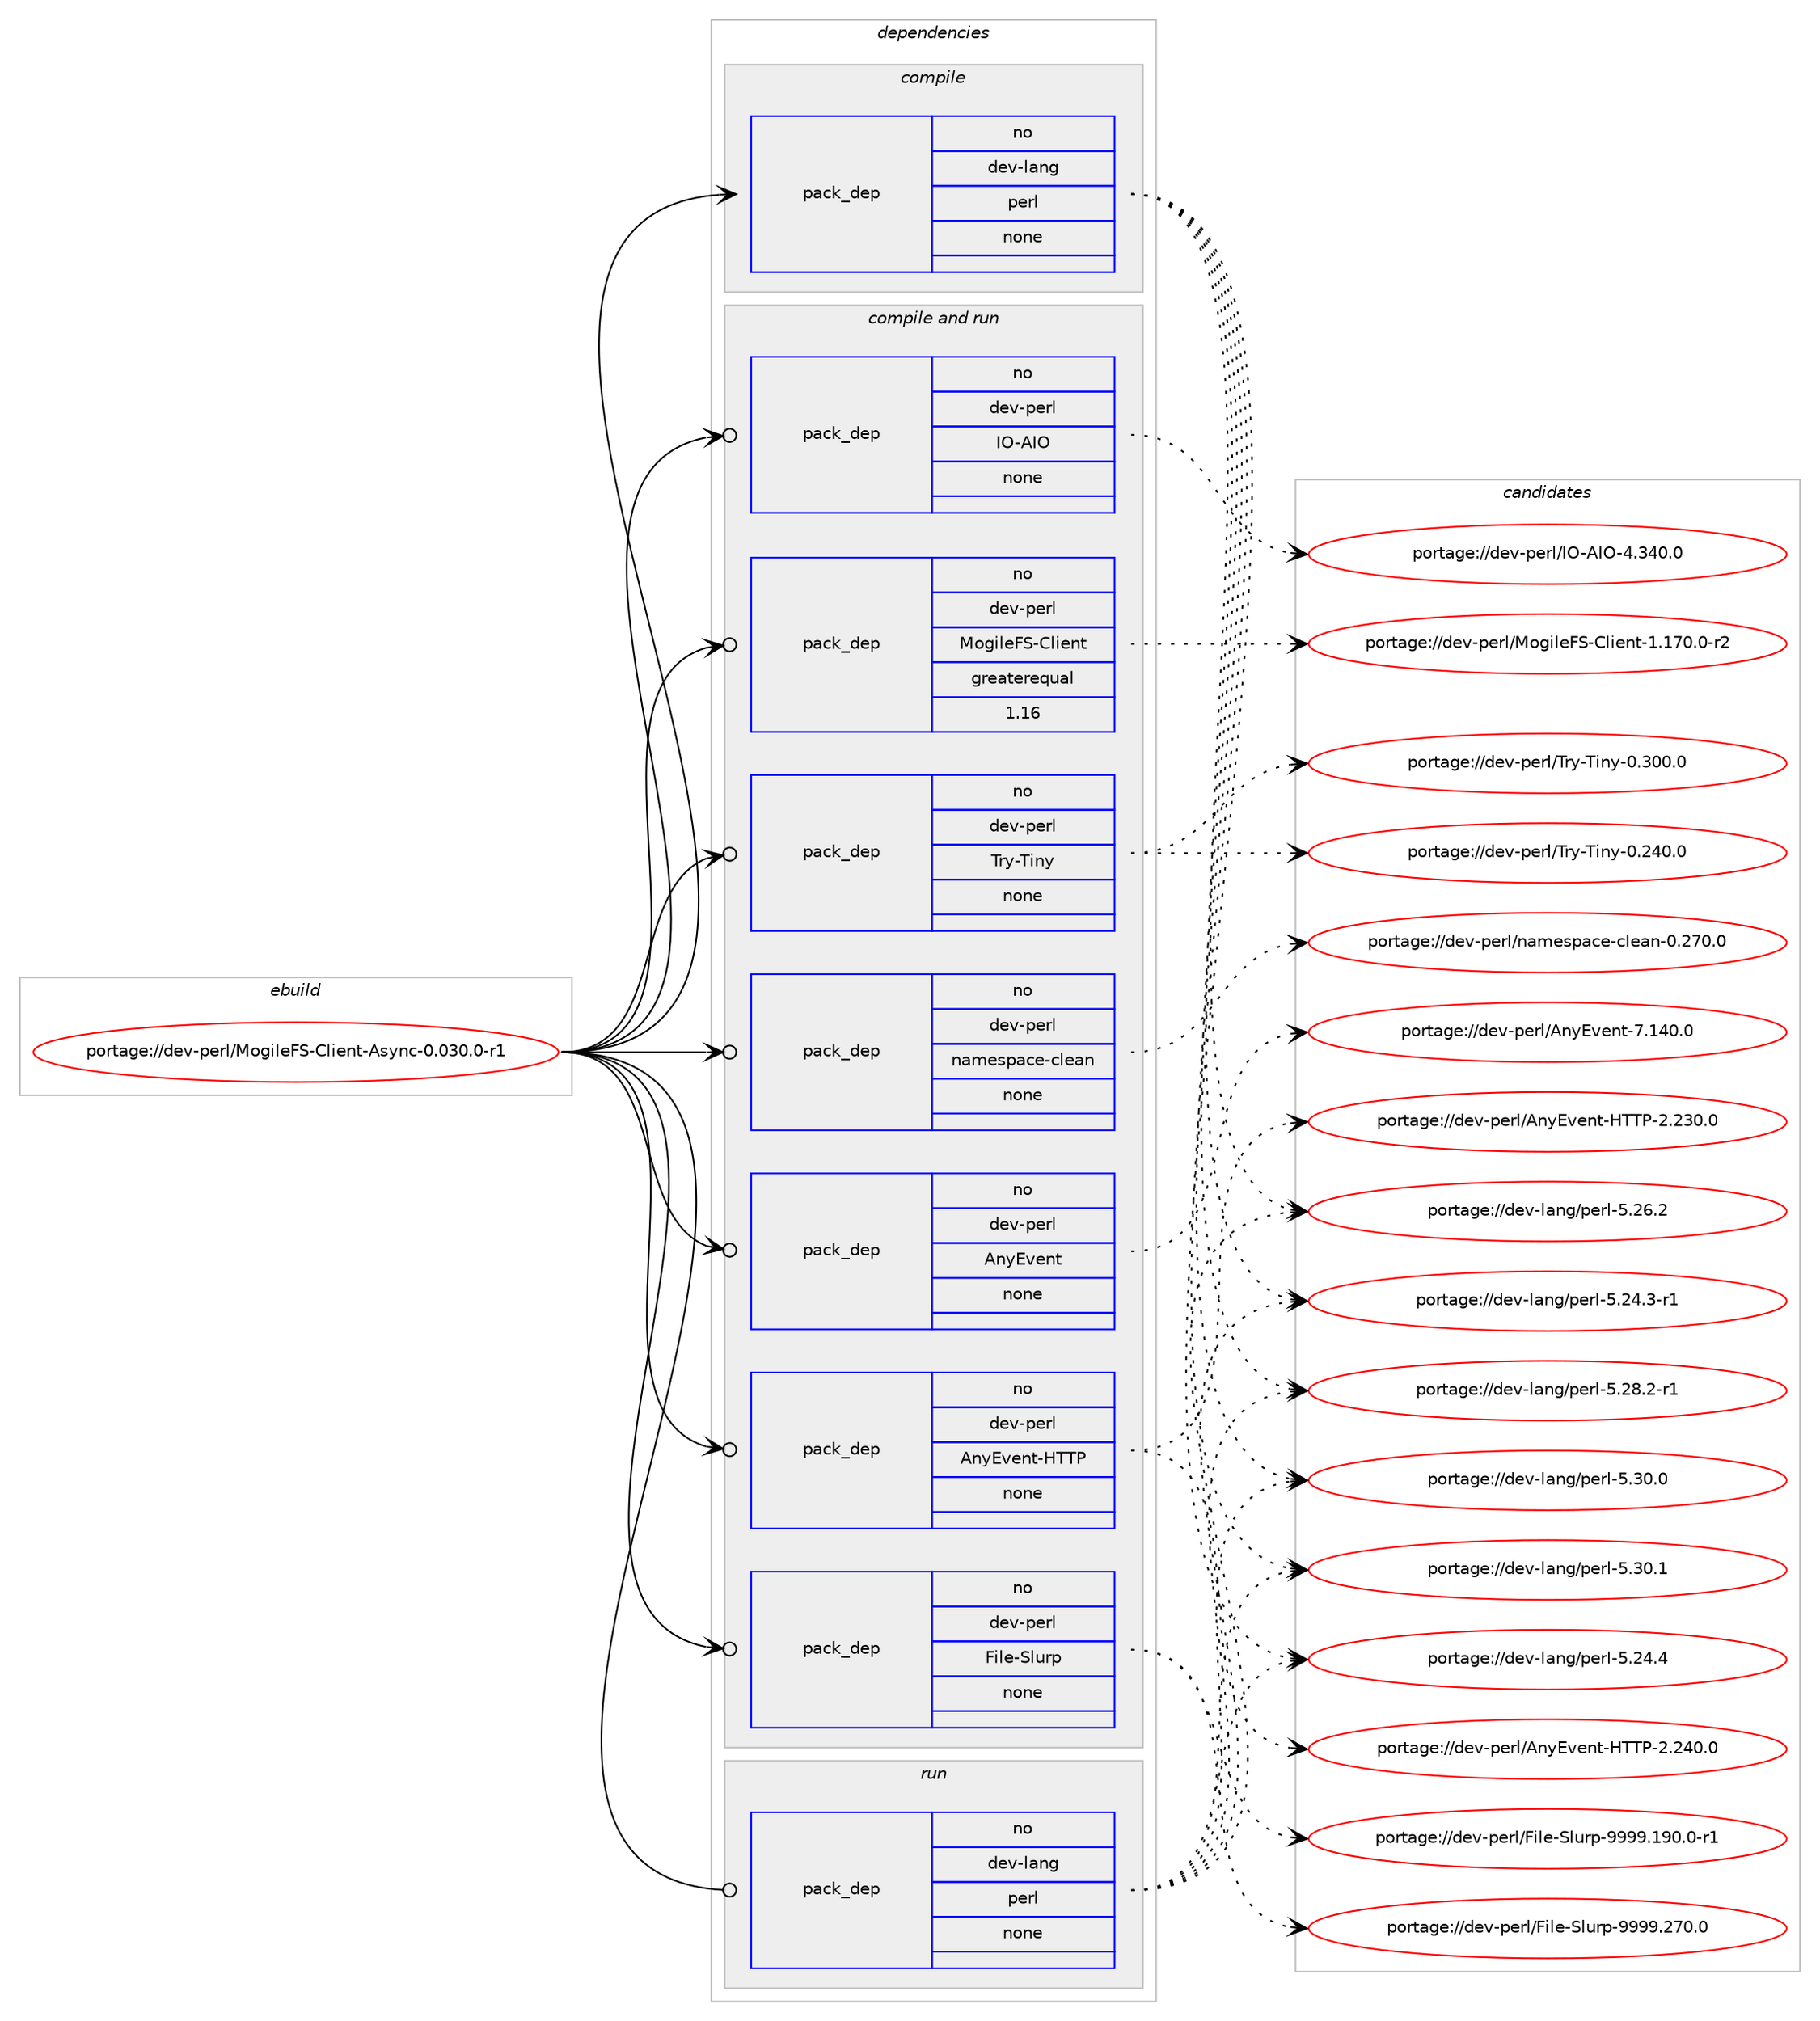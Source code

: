 digraph prolog {

# *************
# Graph options
# *************

newrank=true;
concentrate=true;
compound=true;
graph [rankdir=LR,fontname=Helvetica,fontsize=10,ranksep=1.5];#, ranksep=2.5, nodesep=0.2];
edge  [arrowhead=vee];
node  [fontname=Helvetica,fontsize=10];

# **********
# The ebuild
# **********

subgraph cluster_leftcol {
color=gray;
rank=same;
label=<<i>ebuild</i>>;
id [label="portage://dev-perl/MogileFS-Client-Async-0.030.0-r1", color=red, width=4, href="../dev-perl/MogileFS-Client-Async-0.030.0-r1.svg"];
}

# ****************
# The dependencies
# ****************

subgraph cluster_midcol {
color=gray;
label=<<i>dependencies</i>>;
subgraph cluster_compile {
fillcolor="#eeeeee";
style=filled;
label=<<i>compile</i>>;
subgraph pack89905 {
dependency116359 [label=<<TABLE BORDER="0" CELLBORDER="1" CELLSPACING="0" CELLPADDING="4" WIDTH="220"><TR><TD ROWSPAN="6" CELLPADDING="30">pack_dep</TD></TR><TR><TD WIDTH="110">no</TD></TR><TR><TD>dev-lang</TD></TR><TR><TD>perl</TD></TR><TR><TD>none</TD></TR><TR><TD></TD></TR></TABLE>>, shape=none, color=blue];
}
id:e -> dependency116359:w [weight=20,style="solid",arrowhead="vee"];
}
subgraph cluster_compileandrun {
fillcolor="#eeeeee";
style=filled;
label=<<i>compile and run</i>>;
subgraph pack89906 {
dependency116360 [label=<<TABLE BORDER="0" CELLBORDER="1" CELLSPACING="0" CELLPADDING="4" WIDTH="220"><TR><TD ROWSPAN="6" CELLPADDING="30">pack_dep</TD></TR><TR><TD WIDTH="110">no</TD></TR><TR><TD>dev-perl</TD></TR><TR><TD>AnyEvent</TD></TR><TR><TD>none</TD></TR><TR><TD></TD></TR></TABLE>>, shape=none, color=blue];
}
id:e -> dependency116360:w [weight=20,style="solid",arrowhead="odotvee"];
subgraph pack89907 {
dependency116361 [label=<<TABLE BORDER="0" CELLBORDER="1" CELLSPACING="0" CELLPADDING="4" WIDTH="220"><TR><TD ROWSPAN="6" CELLPADDING="30">pack_dep</TD></TR><TR><TD WIDTH="110">no</TD></TR><TR><TD>dev-perl</TD></TR><TR><TD>AnyEvent-HTTP</TD></TR><TR><TD>none</TD></TR><TR><TD></TD></TR></TABLE>>, shape=none, color=blue];
}
id:e -> dependency116361:w [weight=20,style="solid",arrowhead="odotvee"];
subgraph pack89908 {
dependency116362 [label=<<TABLE BORDER="0" CELLBORDER="1" CELLSPACING="0" CELLPADDING="4" WIDTH="220"><TR><TD ROWSPAN="6" CELLPADDING="30">pack_dep</TD></TR><TR><TD WIDTH="110">no</TD></TR><TR><TD>dev-perl</TD></TR><TR><TD>File-Slurp</TD></TR><TR><TD>none</TD></TR><TR><TD></TD></TR></TABLE>>, shape=none, color=blue];
}
id:e -> dependency116362:w [weight=20,style="solid",arrowhead="odotvee"];
subgraph pack89909 {
dependency116363 [label=<<TABLE BORDER="0" CELLBORDER="1" CELLSPACING="0" CELLPADDING="4" WIDTH="220"><TR><TD ROWSPAN="6" CELLPADDING="30">pack_dep</TD></TR><TR><TD WIDTH="110">no</TD></TR><TR><TD>dev-perl</TD></TR><TR><TD>IO-AIO</TD></TR><TR><TD>none</TD></TR><TR><TD></TD></TR></TABLE>>, shape=none, color=blue];
}
id:e -> dependency116363:w [weight=20,style="solid",arrowhead="odotvee"];
subgraph pack89910 {
dependency116364 [label=<<TABLE BORDER="0" CELLBORDER="1" CELLSPACING="0" CELLPADDING="4" WIDTH="220"><TR><TD ROWSPAN="6" CELLPADDING="30">pack_dep</TD></TR><TR><TD WIDTH="110">no</TD></TR><TR><TD>dev-perl</TD></TR><TR><TD>MogileFS-Client</TD></TR><TR><TD>greaterequal</TD></TR><TR><TD>1.16</TD></TR></TABLE>>, shape=none, color=blue];
}
id:e -> dependency116364:w [weight=20,style="solid",arrowhead="odotvee"];
subgraph pack89911 {
dependency116365 [label=<<TABLE BORDER="0" CELLBORDER="1" CELLSPACING="0" CELLPADDING="4" WIDTH="220"><TR><TD ROWSPAN="6" CELLPADDING="30">pack_dep</TD></TR><TR><TD WIDTH="110">no</TD></TR><TR><TD>dev-perl</TD></TR><TR><TD>Try-Tiny</TD></TR><TR><TD>none</TD></TR><TR><TD></TD></TR></TABLE>>, shape=none, color=blue];
}
id:e -> dependency116365:w [weight=20,style="solid",arrowhead="odotvee"];
subgraph pack89912 {
dependency116366 [label=<<TABLE BORDER="0" CELLBORDER="1" CELLSPACING="0" CELLPADDING="4" WIDTH="220"><TR><TD ROWSPAN="6" CELLPADDING="30">pack_dep</TD></TR><TR><TD WIDTH="110">no</TD></TR><TR><TD>dev-perl</TD></TR><TR><TD>namespace-clean</TD></TR><TR><TD>none</TD></TR><TR><TD></TD></TR></TABLE>>, shape=none, color=blue];
}
id:e -> dependency116366:w [weight=20,style="solid",arrowhead="odotvee"];
}
subgraph cluster_run {
fillcolor="#eeeeee";
style=filled;
label=<<i>run</i>>;
subgraph pack89913 {
dependency116367 [label=<<TABLE BORDER="0" CELLBORDER="1" CELLSPACING="0" CELLPADDING="4" WIDTH="220"><TR><TD ROWSPAN="6" CELLPADDING="30">pack_dep</TD></TR><TR><TD WIDTH="110">no</TD></TR><TR><TD>dev-lang</TD></TR><TR><TD>perl</TD></TR><TR><TD>none</TD></TR><TR><TD></TD></TR></TABLE>>, shape=none, color=blue];
}
id:e -> dependency116367:w [weight=20,style="solid",arrowhead="odot"];
}
}

# **************
# The candidates
# **************

subgraph cluster_choices {
rank=same;
color=gray;
label=<<i>candidates</i>>;

subgraph choice89905 {
color=black;
nodesep=1;
choiceportage100101118451089711010347112101114108455346505246514511449 [label="portage://dev-lang/perl-5.24.3-r1", color=red, width=4,href="../dev-lang/perl-5.24.3-r1.svg"];
choiceportage10010111845108971101034711210111410845534650524652 [label="portage://dev-lang/perl-5.24.4", color=red, width=4,href="../dev-lang/perl-5.24.4.svg"];
choiceportage10010111845108971101034711210111410845534650544650 [label="portage://dev-lang/perl-5.26.2", color=red, width=4,href="../dev-lang/perl-5.26.2.svg"];
choiceportage100101118451089711010347112101114108455346505646504511449 [label="portage://dev-lang/perl-5.28.2-r1", color=red, width=4,href="../dev-lang/perl-5.28.2-r1.svg"];
choiceportage10010111845108971101034711210111410845534651484648 [label="portage://dev-lang/perl-5.30.0", color=red, width=4,href="../dev-lang/perl-5.30.0.svg"];
choiceportage10010111845108971101034711210111410845534651484649 [label="portage://dev-lang/perl-5.30.1", color=red, width=4,href="../dev-lang/perl-5.30.1.svg"];
dependency116359:e -> choiceportage100101118451089711010347112101114108455346505246514511449:w [style=dotted,weight="100"];
dependency116359:e -> choiceportage10010111845108971101034711210111410845534650524652:w [style=dotted,weight="100"];
dependency116359:e -> choiceportage10010111845108971101034711210111410845534650544650:w [style=dotted,weight="100"];
dependency116359:e -> choiceportage100101118451089711010347112101114108455346505646504511449:w [style=dotted,weight="100"];
dependency116359:e -> choiceportage10010111845108971101034711210111410845534651484648:w [style=dotted,weight="100"];
dependency116359:e -> choiceportage10010111845108971101034711210111410845534651484649:w [style=dotted,weight="100"];
}
subgraph choice89906 {
color=black;
nodesep=1;
choiceportage100101118451121011141084765110121691181011101164555464952484648 [label="portage://dev-perl/AnyEvent-7.140.0", color=red, width=4,href="../dev-perl/AnyEvent-7.140.0.svg"];
dependency116360:e -> choiceportage100101118451121011141084765110121691181011101164555464952484648:w [style=dotted,weight="100"];
}
subgraph choice89907 {
color=black;
nodesep=1;
choiceportage1001011184511210111410847651101216911810111011645728484804550465051484648 [label="portage://dev-perl/AnyEvent-HTTP-2.230.0", color=red, width=4,href="../dev-perl/AnyEvent-HTTP-2.230.0.svg"];
choiceportage1001011184511210111410847651101216911810111011645728484804550465052484648 [label="portage://dev-perl/AnyEvent-HTTP-2.240.0", color=red, width=4,href="../dev-perl/AnyEvent-HTTP-2.240.0.svg"];
dependency116361:e -> choiceportage1001011184511210111410847651101216911810111011645728484804550465051484648:w [style=dotted,weight="100"];
dependency116361:e -> choiceportage1001011184511210111410847651101216911810111011645728484804550465052484648:w [style=dotted,weight="100"];
}
subgraph choice89908 {
color=black;
nodesep=1;
choiceportage100101118451121011141084770105108101458310811711411245575757574649574846484511449 [label="portage://dev-perl/File-Slurp-9999.190.0-r1", color=red, width=4,href="../dev-perl/File-Slurp-9999.190.0-r1.svg"];
choiceportage10010111845112101114108477010510810145831081171141124557575757465055484648 [label="portage://dev-perl/File-Slurp-9999.270.0", color=red, width=4,href="../dev-perl/File-Slurp-9999.270.0.svg"];
dependency116362:e -> choiceportage100101118451121011141084770105108101458310811711411245575757574649574846484511449:w [style=dotted,weight="100"];
dependency116362:e -> choiceportage10010111845112101114108477010510810145831081171141124557575757465055484648:w [style=dotted,weight="100"];
}
subgraph choice89909 {
color=black;
nodesep=1;
choiceportage10010111845112101114108477379456573794552465152484648 [label="portage://dev-perl/IO-AIO-4.340.0", color=red, width=4,href="../dev-perl/IO-AIO-4.340.0.svg"];
dependency116363:e -> choiceportage10010111845112101114108477379456573794552465152484648:w [style=dotted,weight="100"];
}
subgraph choice89910 {
color=black;
nodesep=1;
choiceportage1001011184511210111410847771111031051081017083456710810510111011645494649554846484511450 [label="portage://dev-perl/MogileFS-Client-1.170.0-r2", color=red, width=4,href="../dev-perl/MogileFS-Client-1.170.0-r2.svg"];
dependency116364:e -> choiceportage1001011184511210111410847771111031051081017083456710810510111011645494649554846484511450:w [style=dotted,weight="100"];
}
subgraph choice89911 {
color=black;
nodesep=1;
choiceportage10010111845112101114108478411412145841051101214548465052484648 [label="portage://dev-perl/Try-Tiny-0.240.0", color=red, width=4,href="../dev-perl/Try-Tiny-0.240.0.svg"];
choiceportage10010111845112101114108478411412145841051101214548465148484648 [label="portage://dev-perl/Try-Tiny-0.300.0", color=red, width=4,href="../dev-perl/Try-Tiny-0.300.0.svg"];
dependency116365:e -> choiceportage10010111845112101114108478411412145841051101214548465052484648:w [style=dotted,weight="100"];
dependency116365:e -> choiceportage10010111845112101114108478411412145841051101214548465148484648:w [style=dotted,weight="100"];
}
subgraph choice89912 {
color=black;
nodesep=1;
choiceportage10010111845112101114108471109710910111511297991014599108101971104548465055484648 [label="portage://dev-perl/namespace-clean-0.270.0", color=red, width=4,href="../dev-perl/namespace-clean-0.270.0.svg"];
dependency116366:e -> choiceportage10010111845112101114108471109710910111511297991014599108101971104548465055484648:w [style=dotted,weight="100"];
}
subgraph choice89913 {
color=black;
nodesep=1;
choiceportage100101118451089711010347112101114108455346505246514511449 [label="portage://dev-lang/perl-5.24.3-r1", color=red, width=4,href="../dev-lang/perl-5.24.3-r1.svg"];
choiceportage10010111845108971101034711210111410845534650524652 [label="portage://dev-lang/perl-5.24.4", color=red, width=4,href="../dev-lang/perl-5.24.4.svg"];
choiceportage10010111845108971101034711210111410845534650544650 [label="portage://dev-lang/perl-5.26.2", color=red, width=4,href="../dev-lang/perl-5.26.2.svg"];
choiceportage100101118451089711010347112101114108455346505646504511449 [label="portage://dev-lang/perl-5.28.2-r1", color=red, width=4,href="../dev-lang/perl-5.28.2-r1.svg"];
choiceportage10010111845108971101034711210111410845534651484648 [label="portage://dev-lang/perl-5.30.0", color=red, width=4,href="../dev-lang/perl-5.30.0.svg"];
choiceportage10010111845108971101034711210111410845534651484649 [label="portage://dev-lang/perl-5.30.1", color=red, width=4,href="../dev-lang/perl-5.30.1.svg"];
dependency116367:e -> choiceportage100101118451089711010347112101114108455346505246514511449:w [style=dotted,weight="100"];
dependency116367:e -> choiceportage10010111845108971101034711210111410845534650524652:w [style=dotted,weight="100"];
dependency116367:e -> choiceportage10010111845108971101034711210111410845534650544650:w [style=dotted,weight="100"];
dependency116367:e -> choiceportage100101118451089711010347112101114108455346505646504511449:w [style=dotted,weight="100"];
dependency116367:e -> choiceportage10010111845108971101034711210111410845534651484648:w [style=dotted,weight="100"];
dependency116367:e -> choiceportage10010111845108971101034711210111410845534651484649:w [style=dotted,weight="100"];
}
}

}
